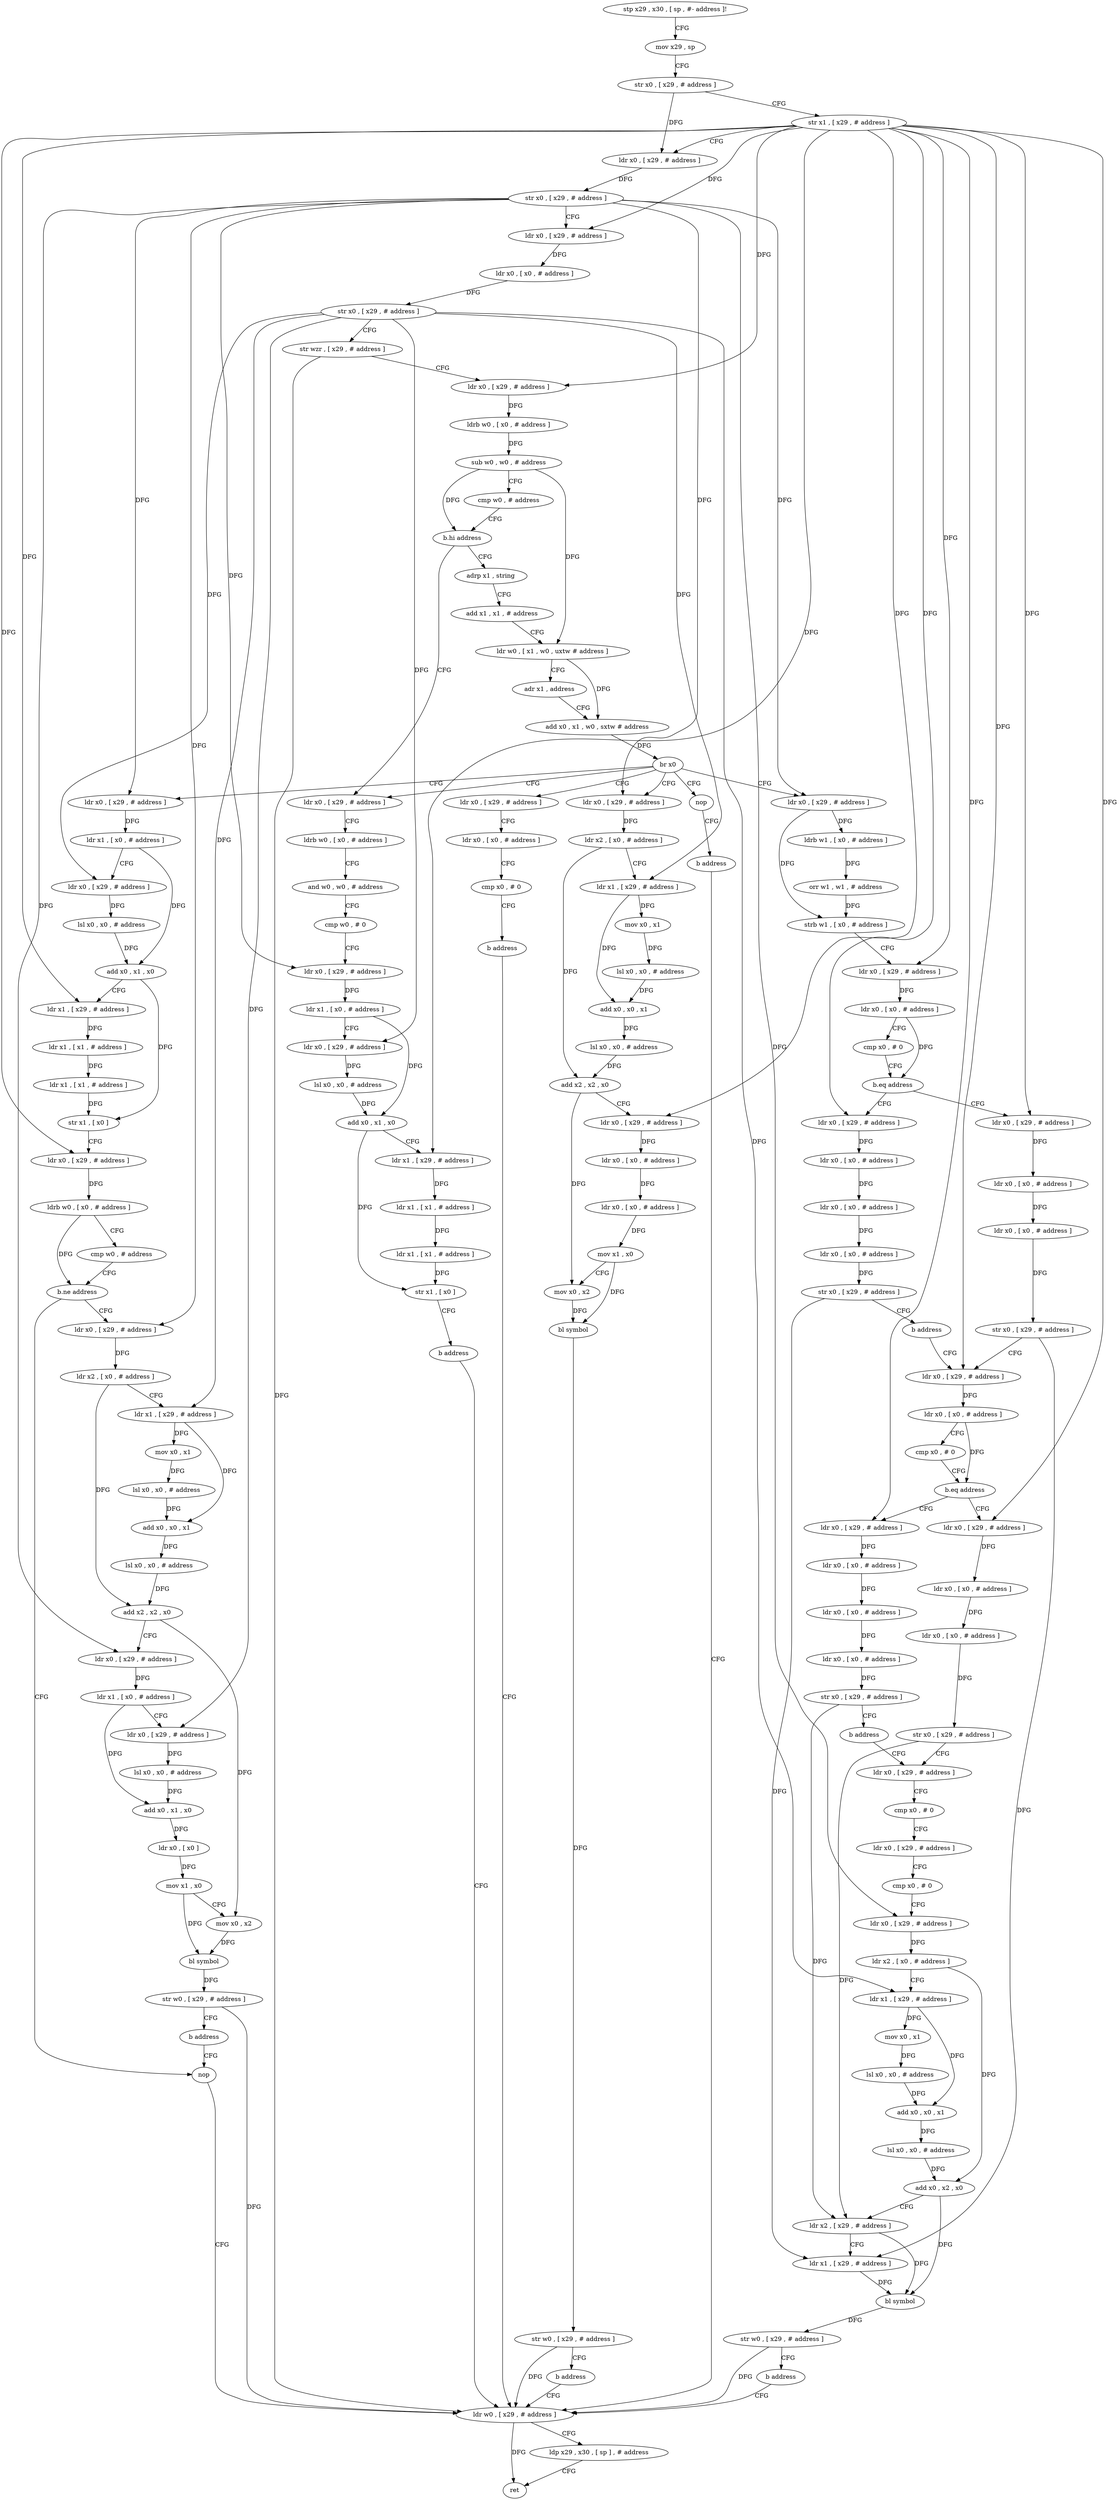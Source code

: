 digraph "func" {
"4283252" [label = "stp x29 , x30 , [ sp , #- address ]!" ]
"4283256" [label = "mov x29 , sp" ]
"4283260" [label = "str x0 , [ x29 , # address ]" ]
"4283264" [label = "str x1 , [ x29 , # address ]" ]
"4283268" [label = "ldr x0 , [ x29 , # address ]" ]
"4283272" [label = "str x0 , [ x29 , # address ]" ]
"4283276" [label = "ldr x0 , [ x29 , # address ]" ]
"4283280" [label = "ldr x0 , [ x0 , # address ]" ]
"4283284" [label = "str x0 , [ x29 , # address ]" ]
"4283288" [label = "str wzr , [ x29 , # address ]" ]
"4283292" [label = "ldr x0 , [ x29 , # address ]" ]
"4283296" [label = "ldrb w0 , [ x0 , # address ]" ]
"4283300" [label = "sub w0 , w0 , # address" ]
"4283304" [label = "cmp w0 , # address" ]
"4283308" [label = "b.hi address" ]
"4283740" [label = "ldr x0 , [ x29 , # address ]" ]
"4283312" [label = "adrp x1 , string" ]
"4283744" [label = "ldrb w0 , [ x0 , # address ]" ]
"4283748" [label = "and w0 , w0 , # address" ]
"4283752" [label = "cmp w0 , # 0" ]
"4283756" [label = "ldr x0 , [ x29 , # address ]" ]
"4283760" [label = "ldr x1 , [ x0 , # address ]" ]
"4283764" [label = "ldr x0 , [ x29 , # address ]" ]
"4283768" [label = "lsl x0 , x0 , # address" ]
"4283772" [label = "add x0 , x1 , x0" ]
"4283776" [label = "ldr x1 , [ x29 , # address ]" ]
"4283780" [label = "ldr x1 , [ x1 , # address ]" ]
"4283784" [label = "ldr x1 , [ x1 , # address ]" ]
"4283788" [label = "str x1 , [ x0 ]" ]
"4283792" [label = "b address" ]
"4283808" [label = "ldr w0 , [ x29 , # address ]" ]
"4283316" [label = "add x1 , x1 , # address" ]
"4283320" [label = "ldr w0 , [ x1 , w0 , uxtw # address ]" ]
"4283324" [label = "adr x1 , address" ]
"4283328" [label = "add x0 , x1 , w0 , sxtw # address" ]
"4283332" [label = "br x0" ]
"4283336" [label = "ldr x0 , [ x29 , # address ]" ]
"4283352" [label = "ldr x0 , [ x29 , # address ]" ]
"4283548" [label = "ldr x0 , [ x29 , # address ]" ]
"4283612" [label = "ldr x0 , [ x29 , # address ]" ]
"4283796" [label = "nop" ]
"4283812" [label = "ldp x29 , x30 , [ sp ] , # address" ]
"4283816" [label = "ret" ]
"4283340" [label = "ldr x0 , [ x0 , # address ]" ]
"4283344" [label = "cmp x0 , # 0" ]
"4283348" [label = "b address" ]
"4283356" [label = "ldrb w1 , [ x0 , # address ]" ]
"4283360" [label = "orr w1 , w1 , # address" ]
"4283364" [label = "strb w1 , [ x0 , # address ]" ]
"4283368" [label = "ldr x0 , [ x29 , # address ]" ]
"4283372" [label = "ldr x0 , [ x0 , # address ]" ]
"4283376" [label = "cmp x0 , # 0" ]
"4283380" [label = "b.eq address" ]
"4283408" [label = "ldr x0 , [ x29 , # address ]" ]
"4283384" [label = "ldr x0 , [ x29 , # address ]" ]
"4283552" [label = "ldr x2 , [ x0 , # address ]" ]
"4283556" [label = "ldr x1 , [ x29 , # address ]" ]
"4283560" [label = "mov x0 , x1" ]
"4283564" [label = "lsl x0 , x0 , # address" ]
"4283568" [label = "add x0 , x0 , x1" ]
"4283572" [label = "lsl x0 , x0 , # address" ]
"4283576" [label = "add x2 , x2 , x0" ]
"4283580" [label = "ldr x0 , [ x29 , # address ]" ]
"4283584" [label = "ldr x0 , [ x0 , # address ]" ]
"4283588" [label = "ldr x0 , [ x0 , # address ]" ]
"4283592" [label = "mov x1 , x0" ]
"4283596" [label = "mov x0 , x2" ]
"4283600" [label = "bl symbol" ]
"4283604" [label = "str w0 , [ x29 , # address ]" ]
"4283608" [label = "b address" ]
"4283616" [label = "ldr x1 , [ x0 , # address ]" ]
"4283620" [label = "ldr x0 , [ x29 , # address ]" ]
"4283624" [label = "lsl x0 , x0 , # address" ]
"4283628" [label = "add x0 , x1 , x0" ]
"4283632" [label = "ldr x1 , [ x29 , # address ]" ]
"4283636" [label = "ldr x1 , [ x1 , # address ]" ]
"4283640" [label = "ldr x1 , [ x1 , # address ]" ]
"4283644" [label = "str x1 , [ x0 ]" ]
"4283648" [label = "ldr x0 , [ x29 , # address ]" ]
"4283652" [label = "ldrb w0 , [ x0 , # address ]" ]
"4283656" [label = "cmp w0 , # address" ]
"4283660" [label = "b.ne address" ]
"4283804" [label = "nop" ]
"4283664" [label = "ldr x0 , [ x29 , # address ]" ]
"4283800" [label = "b address" ]
"4283412" [label = "ldr x0 , [ x0 , # address ]" ]
"4283416" [label = "ldr x0 , [ x0 , # address ]" ]
"4283420" [label = "str x0 , [ x29 , # address ]" ]
"4283424" [label = "ldr x0 , [ x29 , # address ]" ]
"4283388" [label = "ldr x0 , [ x0 , # address ]" ]
"4283392" [label = "ldr x0 , [ x0 , # address ]" ]
"4283396" [label = "ldr x0 , [ x0 , # address ]" ]
"4283400" [label = "str x0 , [ x29 , # address ]" ]
"4283404" [label = "b address" ]
"4283668" [label = "ldr x2 , [ x0 , # address ]" ]
"4283672" [label = "ldr x1 , [ x29 , # address ]" ]
"4283676" [label = "mov x0 , x1" ]
"4283680" [label = "lsl x0 , x0 , # address" ]
"4283684" [label = "add x0 , x0 , x1" ]
"4283688" [label = "lsl x0 , x0 , # address" ]
"4283692" [label = "add x2 , x2 , x0" ]
"4283696" [label = "ldr x0 , [ x29 , # address ]" ]
"4283700" [label = "ldr x1 , [ x0 , # address ]" ]
"4283704" [label = "ldr x0 , [ x29 , # address ]" ]
"4283708" [label = "lsl x0 , x0 , # address" ]
"4283712" [label = "add x0 , x1 , x0" ]
"4283716" [label = "ldr x0 , [ x0 ]" ]
"4283720" [label = "mov x1 , x0" ]
"4283724" [label = "mov x0 , x2" ]
"4283728" [label = "bl symbol" ]
"4283732" [label = "str w0 , [ x29 , # address ]" ]
"4283736" [label = "b address" ]
"4283464" [label = "ldr x0 , [ x29 , # address ]" ]
"4283468" [label = "ldr x0 , [ x0 , # address ]" ]
"4283472" [label = "ldr x0 , [ x0 , # address ]" ]
"4283476" [label = "str x0 , [ x29 , # address ]" ]
"4283480" [label = "ldr x0 , [ x29 , # address ]" ]
"4283440" [label = "ldr x0 , [ x29 , # address ]" ]
"4283444" [label = "ldr x0 , [ x0 , # address ]" ]
"4283448" [label = "ldr x0 , [ x0 , # address ]" ]
"4283452" [label = "ldr x0 , [ x0 , # address ]" ]
"4283456" [label = "str x0 , [ x29 , # address ]" ]
"4283460" [label = "b address" ]
"4283428" [label = "ldr x0 , [ x0 , # address ]" ]
"4283432" [label = "cmp x0 , # 0" ]
"4283436" [label = "b.eq address" ]
"4283484" [label = "cmp x0 , # 0" ]
"4283488" [label = "ldr x0 , [ x29 , # address ]" ]
"4283492" [label = "cmp x0 , # 0" ]
"4283496" [label = "ldr x0 , [ x29 , # address ]" ]
"4283500" [label = "ldr x2 , [ x0 , # address ]" ]
"4283504" [label = "ldr x1 , [ x29 , # address ]" ]
"4283508" [label = "mov x0 , x1" ]
"4283512" [label = "lsl x0 , x0 , # address" ]
"4283516" [label = "add x0 , x0 , x1" ]
"4283520" [label = "lsl x0 , x0 , # address" ]
"4283524" [label = "add x0 , x2 , x0" ]
"4283528" [label = "ldr x2 , [ x29 , # address ]" ]
"4283532" [label = "ldr x1 , [ x29 , # address ]" ]
"4283536" [label = "bl symbol" ]
"4283540" [label = "str w0 , [ x29 , # address ]" ]
"4283544" [label = "b address" ]
"4283252" -> "4283256" [ label = "CFG" ]
"4283256" -> "4283260" [ label = "CFG" ]
"4283260" -> "4283264" [ label = "CFG" ]
"4283260" -> "4283268" [ label = "DFG" ]
"4283264" -> "4283268" [ label = "CFG" ]
"4283264" -> "4283276" [ label = "DFG" ]
"4283264" -> "4283292" [ label = "DFG" ]
"4283264" -> "4283776" [ label = "DFG" ]
"4283264" -> "4283368" [ label = "DFG" ]
"4283264" -> "4283580" [ label = "DFG" ]
"4283264" -> "4283632" [ label = "DFG" ]
"4283264" -> "4283648" [ label = "DFG" ]
"4283264" -> "4283408" [ label = "DFG" ]
"4283264" -> "4283384" [ label = "DFG" ]
"4283264" -> "4283424" [ label = "DFG" ]
"4283264" -> "4283464" [ label = "DFG" ]
"4283264" -> "4283440" [ label = "DFG" ]
"4283268" -> "4283272" [ label = "DFG" ]
"4283272" -> "4283276" [ label = "CFG" ]
"4283272" -> "4283756" [ label = "DFG" ]
"4283272" -> "4283352" [ label = "DFG" ]
"4283272" -> "4283548" [ label = "DFG" ]
"4283272" -> "4283612" [ label = "DFG" ]
"4283272" -> "4283664" [ label = "DFG" ]
"4283272" -> "4283696" [ label = "DFG" ]
"4283272" -> "4283496" [ label = "DFG" ]
"4283276" -> "4283280" [ label = "DFG" ]
"4283280" -> "4283284" [ label = "DFG" ]
"4283284" -> "4283288" [ label = "CFG" ]
"4283284" -> "4283764" [ label = "DFG" ]
"4283284" -> "4283556" [ label = "DFG" ]
"4283284" -> "4283620" [ label = "DFG" ]
"4283284" -> "4283672" [ label = "DFG" ]
"4283284" -> "4283704" [ label = "DFG" ]
"4283284" -> "4283504" [ label = "DFG" ]
"4283288" -> "4283292" [ label = "CFG" ]
"4283288" -> "4283808" [ label = "DFG" ]
"4283292" -> "4283296" [ label = "DFG" ]
"4283296" -> "4283300" [ label = "DFG" ]
"4283300" -> "4283304" [ label = "CFG" ]
"4283300" -> "4283308" [ label = "DFG" ]
"4283300" -> "4283320" [ label = "DFG" ]
"4283304" -> "4283308" [ label = "CFG" ]
"4283308" -> "4283740" [ label = "CFG" ]
"4283308" -> "4283312" [ label = "CFG" ]
"4283740" -> "4283744" [ label = "CFG" ]
"4283312" -> "4283316" [ label = "CFG" ]
"4283744" -> "4283748" [ label = "CFG" ]
"4283748" -> "4283752" [ label = "CFG" ]
"4283752" -> "4283756" [ label = "CFG" ]
"4283756" -> "4283760" [ label = "DFG" ]
"4283760" -> "4283764" [ label = "CFG" ]
"4283760" -> "4283772" [ label = "DFG" ]
"4283764" -> "4283768" [ label = "DFG" ]
"4283768" -> "4283772" [ label = "DFG" ]
"4283772" -> "4283776" [ label = "CFG" ]
"4283772" -> "4283788" [ label = "DFG" ]
"4283776" -> "4283780" [ label = "DFG" ]
"4283780" -> "4283784" [ label = "DFG" ]
"4283784" -> "4283788" [ label = "DFG" ]
"4283788" -> "4283792" [ label = "CFG" ]
"4283792" -> "4283808" [ label = "CFG" ]
"4283808" -> "4283812" [ label = "CFG" ]
"4283808" -> "4283816" [ label = "DFG" ]
"4283316" -> "4283320" [ label = "CFG" ]
"4283320" -> "4283324" [ label = "CFG" ]
"4283320" -> "4283328" [ label = "DFG" ]
"4283324" -> "4283328" [ label = "CFG" ]
"4283328" -> "4283332" [ label = "DFG" ]
"4283332" -> "4283336" [ label = "CFG" ]
"4283332" -> "4283352" [ label = "CFG" ]
"4283332" -> "4283548" [ label = "CFG" ]
"4283332" -> "4283612" [ label = "CFG" ]
"4283332" -> "4283740" [ label = "CFG" ]
"4283332" -> "4283796" [ label = "CFG" ]
"4283336" -> "4283340" [ label = "CFG" ]
"4283352" -> "4283356" [ label = "DFG" ]
"4283352" -> "4283364" [ label = "DFG" ]
"4283548" -> "4283552" [ label = "DFG" ]
"4283612" -> "4283616" [ label = "DFG" ]
"4283796" -> "4283800" [ label = "CFG" ]
"4283812" -> "4283816" [ label = "CFG" ]
"4283340" -> "4283344" [ label = "CFG" ]
"4283344" -> "4283348" [ label = "CFG" ]
"4283348" -> "4283808" [ label = "CFG" ]
"4283356" -> "4283360" [ label = "DFG" ]
"4283360" -> "4283364" [ label = "DFG" ]
"4283364" -> "4283368" [ label = "CFG" ]
"4283368" -> "4283372" [ label = "DFG" ]
"4283372" -> "4283376" [ label = "CFG" ]
"4283372" -> "4283380" [ label = "DFG" ]
"4283376" -> "4283380" [ label = "CFG" ]
"4283380" -> "4283408" [ label = "CFG" ]
"4283380" -> "4283384" [ label = "CFG" ]
"4283408" -> "4283412" [ label = "DFG" ]
"4283384" -> "4283388" [ label = "DFG" ]
"4283552" -> "4283556" [ label = "CFG" ]
"4283552" -> "4283576" [ label = "DFG" ]
"4283556" -> "4283560" [ label = "DFG" ]
"4283556" -> "4283568" [ label = "DFG" ]
"4283560" -> "4283564" [ label = "DFG" ]
"4283564" -> "4283568" [ label = "DFG" ]
"4283568" -> "4283572" [ label = "DFG" ]
"4283572" -> "4283576" [ label = "DFG" ]
"4283576" -> "4283580" [ label = "CFG" ]
"4283576" -> "4283596" [ label = "DFG" ]
"4283580" -> "4283584" [ label = "DFG" ]
"4283584" -> "4283588" [ label = "DFG" ]
"4283588" -> "4283592" [ label = "DFG" ]
"4283592" -> "4283596" [ label = "CFG" ]
"4283592" -> "4283600" [ label = "DFG" ]
"4283596" -> "4283600" [ label = "DFG" ]
"4283600" -> "4283604" [ label = "DFG" ]
"4283604" -> "4283608" [ label = "CFG" ]
"4283604" -> "4283808" [ label = "DFG" ]
"4283608" -> "4283808" [ label = "CFG" ]
"4283616" -> "4283620" [ label = "CFG" ]
"4283616" -> "4283628" [ label = "DFG" ]
"4283620" -> "4283624" [ label = "DFG" ]
"4283624" -> "4283628" [ label = "DFG" ]
"4283628" -> "4283632" [ label = "CFG" ]
"4283628" -> "4283644" [ label = "DFG" ]
"4283632" -> "4283636" [ label = "DFG" ]
"4283636" -> "4283640" [ label = "DFG" ]
"4283640" -> "4283644" [ label = "DFG" ]
"4283644" -> "4283648" [ label = "CFG" ]
"4283648" -> "4283652" [ label = "DFG" ]
"4283652" -> "4283656" [ label = "CFG" ]
"4283652" -> "4283660" [ label = "DFG" ]
"4283656" -> "4283660" [ label = "CFG" ]
"4283660" -> "4283804" [ label = "CFG" ]
"4283660" -> "4283664" [ label = "CFG" ]
"4283804" -> "4283808" [ label = "CFG" ]
"4283664" -> "4283668" [ label = "DFG" ]
"4283800" -> "4283808" [ label = "CFG" ]
"4283412" -> "4283416" [ label = "DFG" ]
"4283416" -> "4283420" [ label = "DFG" ]
"4283420" -> "4283424" [ label = "CFG" ]
"4283420" -> "4283532" [ label = "DFG" ]
"4283424" -> "4283428" [ label = "DFG" ]
"4283388" -> "4283392" [ label = "DFG" ]
"4283392" -> "4283396" [ label = "DFG" ]
"4283396" -> "4283400" [ label = "DFG" ]
"4283400" -> "4283404" [ label = "CFG" ]
"4283400" -> "4283532" [ label = "DFG" ]
"4283404" -> "4283424" [ label = "CFG" ]
"4283668" -> "4283672" [ label = "CFG" ]
"4283668" -> "4283692" [ label = "DFG" ]
"4283672" -> "4283676" [ label = "DFG" ]
"4283672" -> "4283684" [ label = "DFG" ]
"4283676" -> "4283680" [ label = "DFG" ]
"4283680" -> "4283684" [ label = "DFG" ]
"4283684" -> "4283688" [ label = "DFG" ]
"4283688" -> "4283692" [ label = "DFG" ]
"4283692" -> "4283696" [ label = "CFG" ]
"4283692" -> "4283724" [ label = "DFG" ]
"4283696" -> "4283700" [ label = "DFG" ]
"4283700" -> "4283704" [ label = "CFG" ]
"4283700" -> "4283712" [ label = "DFG" ]
"4283704" -> "4283708" [ label = "DFG" ]
"4283708" -> "4283712" [ label = "DFG" ]
"4283712" -> "4283716" [ label = "DFG" ]
"4283716" -> "4283720" [ label = "DFG" ]
"4283720" -> "4283724" [ label = "CFG" ]
"4283720" -> "4283728" [ label = "DFG" ]
"4283724" -> "4283728" [ label = "DFG" ]
"4283728" -> "4283732" [ label = "DFG" ]
"4283732" -> "4283736" [ label = "CFG" ]
"4283732" -> "4283808" [ label = "DFG" ]
"4283736" -> "4283804" [ label = "CFG" ]
"4283464" -> "4283468" [ label = "DFG" ]
"4283468" -> "4283472" [ label = "DFG" ]
"4283472" -> "4283476" [ label = "DFG" ]
"4283476" -> "4283480" [ label = "CFG" ]
"4283476" -> "4283528" [ label = "DFG" ]
"4283480" -> "4283484" [ label = "CFG" ]
"4283440" -> "4283444" [ label = "DFG" ]
"4283444" -> "4283448" [ label = "DFG" ]
"4283448" -> "4283452" [ label = "DFG" ]
"4283452" -> "4283456" [ label = "DFG" ]
"4283456" -> "4283460" [ label = "CFG" ]
"4283456" -> "4283528" [ label = "DFG" ]
"4283460" -> "4283480" [ label = "CFG" ]
"4283428" -> "4283432" [ label = "CFG" ]
"4283428" -> "4283436" [ label = "DFG" ]
"4283432" -> "4283436" [ label = "CFG" ]
"4283436" -> "4283464" [ label = "CFG" ]
"4283436" -> "4283440" [ label = "CFG" ]
"4283484" -> "4283488" [ label = "CFG" ]
"4283488" -> "4283492" [ label = "CFG" ]
"4283492" -> "4283496" [ label = "CFG" ]
"4283496" -> "4283500" [ label = "DFG" ]
"4283500" -> "4283504" [ label = "CFG" ]
"4283500" -> "4283524" [ label = "DFG" ]
"4283504" -> "4283508" [ label = "DFG" ]
"4283504" -> "4283516" [ label = "DFG" ]
"4283508" -> "4283512" [ label = "DFG" ]
"4283512" -> "4283516" [ label = "DFG" ]
"4283516" -> "4283520" [ label = "DFG" ]
"4283520" -> "4283524" [ label = "DFG" ]
"4283524" -> "4283528" [ label = "CFG" ]
"4283524" -> "4283536" [ label = "DFG" ]
"4283528" -> "4283532" [ label = "CFG" ]
"4283528" -> "4283536" [ label = "DFG" ]
"4283532" -> "4283536" [ label = "DFG" ]
"4283536" -> "4283540" [ label = "DFG" ]
"4283540" -> "4283544" [ label = "CFG" ]
"4283540" -> "4283808" [ label = "DFG" ]
"4283544" -> "4283808" [ label = "CFG" ]
}
